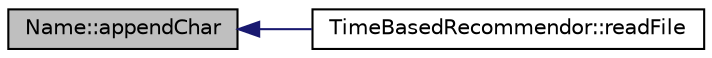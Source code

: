 digraph G
{
  edge [fontname="Helvetica",fontsize="10",labelfontname="Helvetica",labelfontsize="10"];
  node [fontname="Helvetica",fontsize="10",shape=record];
  rankdir=LR;
  Node1 [label="Name::appendChar",height=0.2,width=0.4,color="black", fillcolor="grey75", style="filled" fontcolor="black"];
  Node1 -> Node2 [dir=back,color="midnightblue",fontsize="10",style="solid",fontname="Helvetica"];
  Node2 [label="TimeBasedRecommendor::readFile",height=0.2,width=0.4,color="black", fillcolor="white", style="filled",URL="$class_time_based_recommendor.html#adf93e7d343de4623e391e094889038b3"];
}
